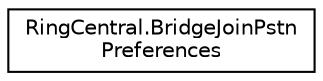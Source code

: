 digraph "Graphical Class Hierarchy"
{
 // LATEX_PDF_SIZE
  edge [fontname="Helvetica",fontsize="10",labelfontname="Helvetica",labelfontsize="10"];
  node [fontname="Helvetica",fontsize="10",shape=record];
  rankdir="LR";
  Node0 [label="RingCentral.BridgeJoinPstn\lPreferences",height=0.2,width=0.4,color="black", fillcolor="white", style="filled",URL="$classRingCentral_1_1BridgeJoinPstnPreferences.html",tooltip=" "];
}

